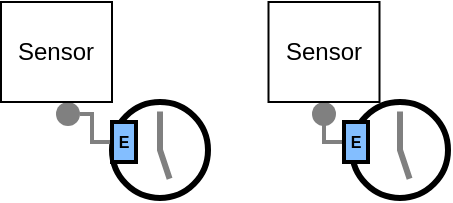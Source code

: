 <mxfile version="14.4.7" type="github">
  <diagram id="IabyM-OrlG6QpsjuMS36" name="Page-1">
    <mxGraphModel dx="796" dy="492" grid="1" gridSize="10" guides="1" tooltips="1" connect="1" arrows="1" fold="1" page="1" pageScale="1" pageWidth="827" pageHeight="1169" math="0" shadow="0">
      <root>
        <mxCell id="0" />
        <mxCell id="1" parent="0" />
        <mxCell id="ptSXDgsTjb9k3v0wsavj-3" value="" style="strokeWidth=3;outlineConnect=0;dashed=0;align=center;fontSize=8;shape=mxgraph.eip.messExp;html=1;verticalLabelPosition=bottom;verticalAlign=top" vertex="1" parent="1">
          <mxGeometry x="170" y="370" width="48" height="48" as="geometry" />
        </mxCell>
        <mxCell id="ptSXDgsTjb9k3v0wsavj-4" value="" style="strokeWidth=3;outlineConnect=0;dashed=0;align=center;fontSize=8;shape=mxgraph.eip.messExp;html=1;verticalLabelPosition=bottom;verticalAlign=top" vertex="1" parent="1">
          <mxGeometry x="290" y="370" width="48" height="48" as="geometry" />
        </mxCell>
        <mxCell id="ptSXDgsTjb9k3v0wsavj-5" value="" style="edgeStyle=orthogonalEdgeStyle;rounded=0;exitX=0;exitY=0.5;endArrow=none;dashed=0;html=1;strokeColor=#808080;strokeWidth=2;" edge="1" source="ptSXDgsTjb9k3v0wsavj-7" target="ptSXDgsTjb9k3v0wsavj-6" parent="1">
          <mxGeometry relative="1" as="geometry" />
        </mxCell>
        <mxCell id="ptSXDgsTjb9k3v0wsavj-6" value="" style="strokeWidth=2;dashed=0;align=center;fontSize=8;shape=ellipse;fillColor=#808080;strokeColor=none;" vertex="1" parent="1">
          <mxGeometry x="142" y="370" width="12" height="12" as="geometry" />
        </mxCell>
        <mxCell id="ptSXDgsTjb9k3v0wsavj-7" value="E" style="strokeWidth=2;dashed=0;align=center;fontSize=8;shape=rect;fillColor=#83BEFF;fontStyle=1;" vertex="1" parent="1">
          <mxGeometry x="170" y="380" width="12" height="20" as="geometry" />
        </mxCell>
        <mxCell id="ptSXDgsTjb9k3v0wsavj-8" value="" style="edgeStyle=orthogonalEdgeStyle;rounded=0;exitX=0;exitY=0.5;endArrow=none;dashed=0;html=1;strokeColor=#808080;strokeWidth=2;" edge="1" source="ptSXDgsTjb9k3v0wsavj-10" target="ptSXDgsTjb9k3v0wsavj-9" parent="1">
          <mxGeometry relative="1" as="geometry" />
        </mxCell>
        <mxCell id="ptSXDgsTjb9k3v0wsavj-9" value="" style="strokeWidth=2;dashed=0;align=center;fontSize=8;shape=ellipse;fillColor=#808080;strokeColor=none;" vertex="1" parent="1">
          <mxGeometry x="270" y="370" width="12" height="12" as="geometry" />
        </mxCell>
        <mxCell id="ptSXDgsTjb9k3v0wsavj-10" value="E" style="strokeWidth=2;dashed=0;align=center;fontSize=8;shape=rect;fillColor=#83BEFF;fontStyle=1;" vertex="1" parent="1">
          <mxGeometry x="286" y="380" width="12" height="20" as="geometry" />
        </mxCell>
        <mxCell id="ptSXDgsTjb9k3v0wsavj-14" value="" style="rounded=0;whiteSpace=wrap;html=1;" vertex="1" parent="1">
          <mxGeometry x="114.5" y="320" width="55.5" height="50" as="geometry" />
        </mxCell>
        <mxCell id="ptSXDgsTjb9k3v0wsavj-15" value="Sensor" style="text;html=1;strokeColor=none;fillColor=none;align=center;verticalAlign=middle;whiteSpace=wrap;rounded=0;" vertex="1" parent="1">
          <mxGeometry x="122.25" y="335" width="40" height="20" as="geometry" />
        </mxCell>
        <mxCell id="ptSXDgsTjb9k3v0wsavj-16" value="" style="rounded=0;whiteSpace=wrap;html=1;" vertex="1" parent="1">
          <mxGeometry x="248.25" y="320" width="55.5" height="50" as="geometry" />
        </mxCell>
        <mxCell id="ptSXDgsTjb9k3v0wsavj-17" value="Sensor" style="text;html=1;strokeColor=none;fillColor=none;align=center;verticalAlign=middle;whiteSpace=wrap;rounded=0;" vertex="1" parent="1">
          <mxGeometry x="255.75" y="335" width="40" height="20" as="geometry" />
        </mxCell>
      </root>
    </mxGraphModel>
  </diagram>
</mxfile>
